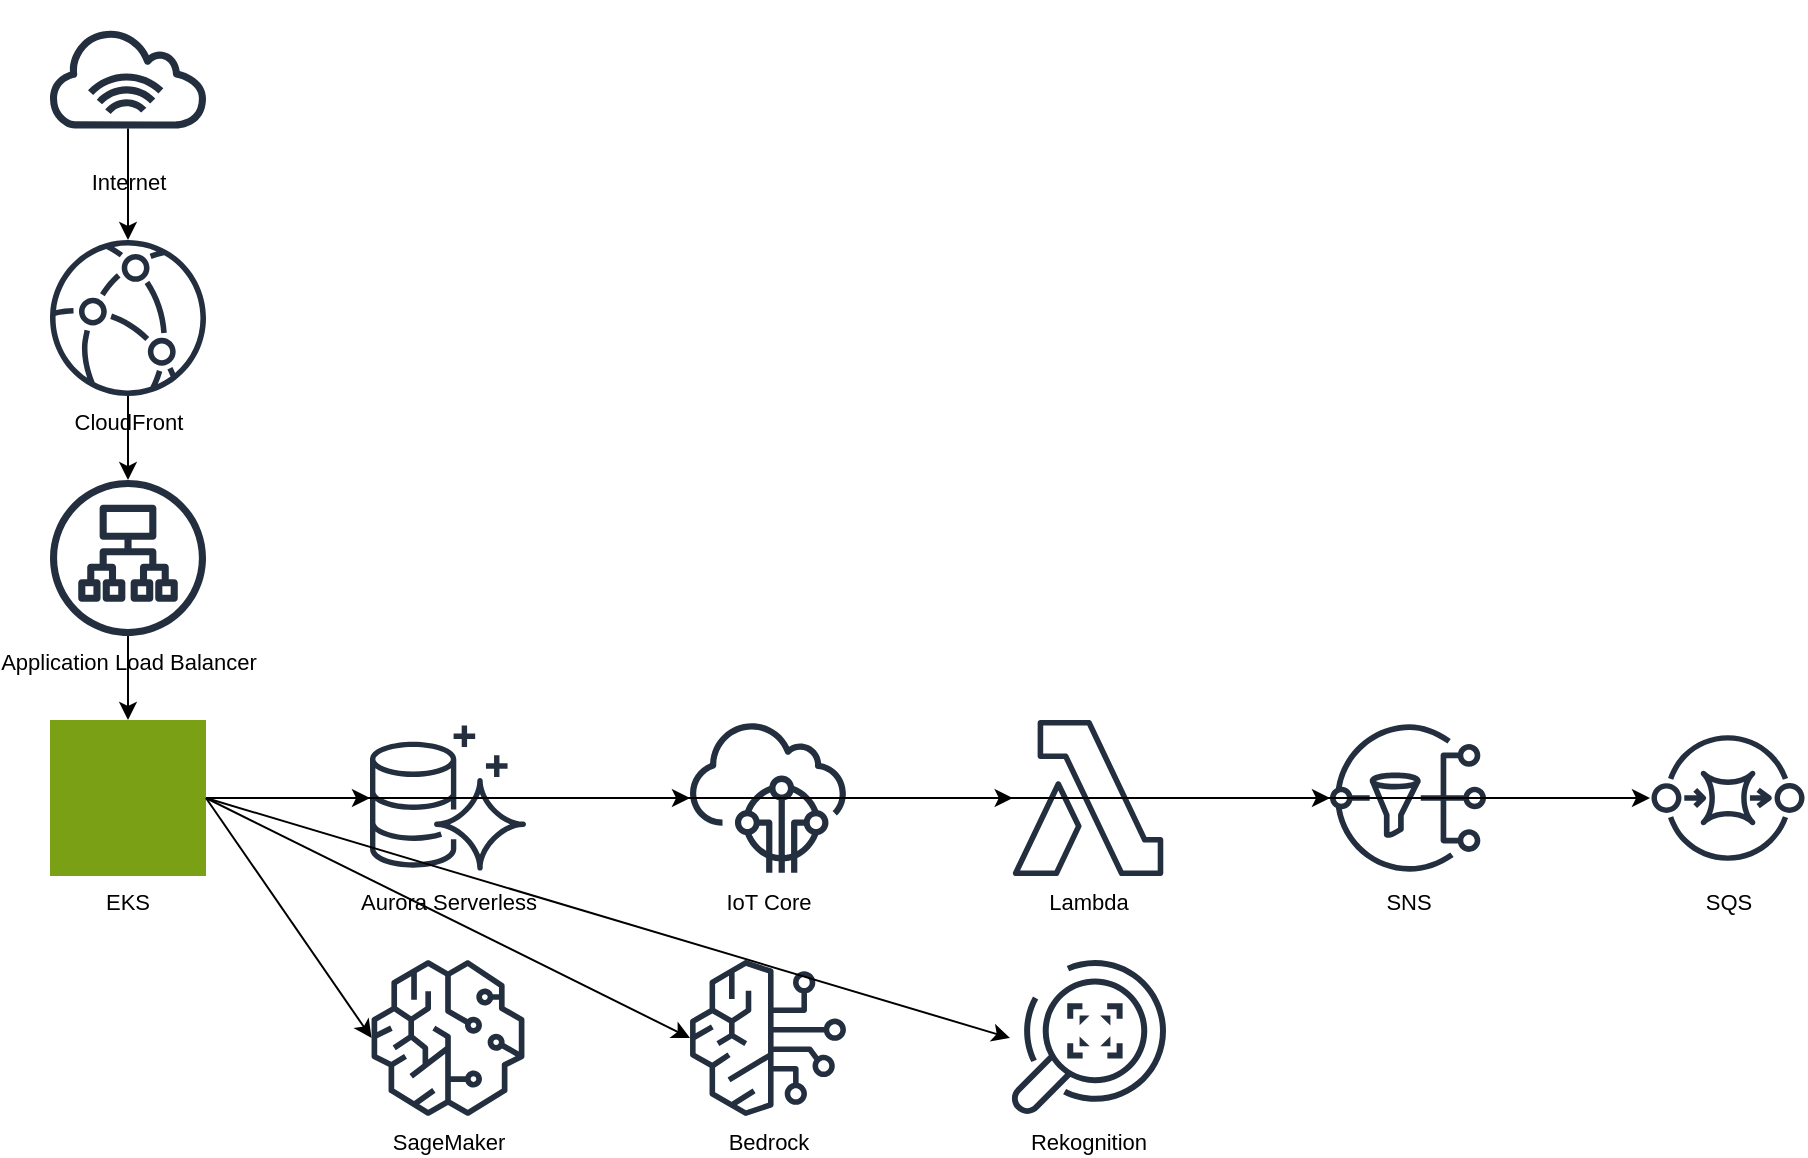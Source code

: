 <?xml version="1.0" encoding="UTF-8"?>
<mxfile version="21.7.5" type="device">
  <diagram id="cloud-topology" name="FarmTech Cloud Topology">
    <mxGraphModel dx="1422" dy="762" grid="1" gridSize="10" guides="1" tooltips="1" connect="1" arrows="1" fold="1" page="1" pageScale="1" pageWidth="1169" pageHeight="827" math="0" shadow="0">
      <root>
        <mxCell id="0"/>
        <mxCell id="1" parent="0"/>
        
        <!-- Internet -->
        <mxCell id="internet" value="Internet" style="shape=mxgraph.aws4.internet_alt1;html=1;dashed=0;fillColor=#232F3E;strokeColor=none;verticalLabelPosition=bottom;verticalAlign=top;align=center;html=1;fontSize=11;fontStyle=0;aspect=fixed;pointerEvents=1;" vertex="1" parent="1">
          <mxGeometry x="40" y="40" width="78" height="78" as="geometry"/>
        </mxCell>
        
        <!-- CloudFront -->
        <mxCell id="cloudfront" value="CloudFront" style="shape=mxgraph.aws4.cloudfront;html=1;dashed=0;fillColor=#232F3E;strokeColor=none;verticalLabelPosition=bottom;verticalAlign=top;align=center;html=1;fontSize=11;fontStyle=0;aspect=fixed;pointerEvents=1;" vertex="1" parent="1">
          <mxGeometry x="40" y="160" width="78" height="78" as="geometry"/>
        </mxCell>
        
        <!-- ALB -->
        <mxCell id="alb" value="Application Load Balancer" style="shape=mxgraph.aws4.application_load_balancer;html=1;dashed=0;fillColor=#232F3E;strokeColor=none;verticalLabelPosition=bottom;verticalAlign=top;align=center;html=1;fontSize=11;fontStyle=0;aspect=fixed;pointerEvents=1;" vertex="1" parent="1">
          <mxGeometry x="40" y="280" width="78" height="78" as="geometry"/>
        </mxCell>
        
        <!-- EKS -->
        <mxCell id="eks" value="EKS" style="shape=mxgraph.aws4.elastic_kubernetes_service;html=1;dashed=0;fillColor=#232F3E;strokeColor=none;verticalLabelPosition=bottom;verticalAlign=top;align=center;html=1;fontSize=11;fontStyle=0;aspect=fixed;pointerEvents=1;whiteSpace=wrap;fillColor=#7AA116;" vertex="1" parent="1">
          <mxGeometry x="40" y="400" width="78" height="78" as="geometry"/>
        </mxCell>
        
        <!-- Aurora -->
        <mxCell id="aurora" value="Aurora Serverless" style="shape=mxgraph.aws4.aurora;html=1;dashed=0;fillColor=#232F3E;strokeColor=none;verticalLabelPosition=bottom;verticalAlign=top;align=center;html=1;fontSize=11;fontStyle=0;aspect=fixed;pointerEvents=1;" vertex="1" parent="1">
          <mxGeometry x="200" y="400" width="78" height="78" as="geometry"/>
        </mxCell>
        
        <!-- IoT Core -->
        <mxCell id="iot" value="IoT Core" style="shape=mxgraph.aws4.iot_core;html=1;dashed=0;fillColor=#232F3E;strokeColor=none;verticalLabelPosition=bottom;verticalAlign=top;align=center;html=1;fontSize=11;fontStyle=0;aspect=fixed;pointerEvents=1;" vertex="1" parent="1">
          <mxGeometry x="360" y="400" width="78" height="78" as="geometry"/>
        </mxCell>
        
        <!-- Lambda -->
        <mxCell id="lambda" value="Lambda" style="shape=mxgraph.aws4.lambda;html=1;dashed=0;fillColor=#232F3E;strokeColor=none;verticalLabelPosition=bottom;verticalAlign=top;align=center;html=1;fontSize=11;fontStyle=0;aspect=fixed;pointerEvents=1;" vertex="1" parent="1">
          <mxGeometry x="520" y="400" width="78" height="78" as="geometry"/>
        </mxCell>
        
        <!-- SNS -->
        <mxCell id="sns" value="SNS" style="shape=mxgraph.aws4.sns;html=1;dashed=0;fillColor=#232F3E;strokeColor=none;verticalLabelPosition=bottom;verticalAlign=top;align=center;html=1;fontSize=11;fontStyle=0;aspect=fixed;pointerEvents=1;" vertex="1" parent="1">
          <mxGeometry x="680" y="400" width="78" height="78" as="geometry"/>
        </mxCell>
        
        <!-- SQS -->
        <mxCell id="sqs" value="SQS" style="shape=mxgraph.aws4.sqs;html=1;dashed=0;fillColor=#232F3E;strokeColor=none;verticalLabelPosition=bottom;verticalAlign=top;align=center;html=1;fontSize=11;fontStyle=0;aspect=fixed;pointerEvents=1;" vertex="1" parent="1">
          <mxGeometry x="840" y="400" width="78" height="78" as="geometry"/>
        </mxCell>
        
        <!-- SageMaker -->
        <mxCell id="sagemaker" value="SageMaker" style="shape=mxgraph.aws4.sagemaker;html=1;dashed=0;fillColor=#232F3E;strokeColor=none;verticalLabelPosition=bottom;verticalAlign=top;align=center;html=1;fontSize=11;fontStyle=0;aspect=fixed;pointerEvents=1;" vertex="1" parent="1">
          <mxGeometry x="200" y="520" width="78" height="78" as="geometry"/>
        </mxCell>
        
        <!-- Bedrock -->
        <mxCell id="bedrock" value="Bedrock" style="shape=mxgraph.aws4.bedrock;html=1;dashed=0;fillColor=#232F3E;strokeColor=none;verticalLabelPosition=bottom;verticalAlign=top;align=center;html=1;fontSize=11;fontStyle=0;aspect=fixed;pointerEvents=1;" vertex="1" parent="1">
          <mxGeometry x="360" y="520" width="78" height="78" as="geometry"/>
        </mxCell>
        
        <!-- Rekognition -->
        <mxCell id="rekognition" value="Rekognition" style="shape=mxgraph.aws4.rekognition;html=1;dashed=0;fillColor=#232F3E;strokeColor=none;verticalLabelPosition=bottom;verticalAlign=top;align=center;html=1;fontSize=11;fontStyle=0;aspect=fixed;pointerEvents=1;" vertex="1" parent="1">
          <mxGeometry x="520" y="520" width="78" height="78" as="geometry"/>
        </mxCell>
        
        <!-- Connections -->
        <mxCell id="conn1" value="" style="endArrow=classic;html=1;exitX=0.5;exitY=1;exitDx=0;exitDy=0;entryX=0.5;entryY=0;entryDx=0;entryDy=0;" edge="1" parent="1" source="internet" target="cloudfront">
          <mxGeometry width="50" height="50" relative="1" as="geometry"/>
        </mxCell>
        
        <mxCell id="conn2" value="" style="endArrow=classic;html=1;exitX=0.5;exitY=1;exitDx=0;exitDy=0;entryX=0.5;entryY=0;entryDx=0;entryDy=0;" edge="1" parent="1" source="cloudfront" target="alb">
          <mxGeometry width="50" height="50" relative="1" as="geometry"/>
        </mxCell>
        
        <mxCell id="conn3" value="" style="endArrow=classic;html=1;exitX=0.5;exitY=1;exitDx=0;exitDy=0;entryX=0.5;entryY=0;entryDx=0;entryDy=0;" edge="1" parent="1" source="alb" target="eks">
          <mxGeometry width="50" height="50" relative="1" as="geometry"/>
        </mxCell>
        
        <mxCell id="conn4" value="" style="endArrow=classic;html=1;exitX=1;exitY=0.5;exitDx=0;exitDy=0;entryX=0;entryY=0.5;entryDx=0;entryDy=0;" edge="1" parent="1" source="eks" target="aurora">
          <mxGeometry width="50" height="50" relative="1" as="geometry"/>
        </mxCell>
        
        <mxCell id="conn5" value="" style="endArrow=classic;html=1;exitX=1;exitY=0.5;exitDx=0;exitDy=0;entryX=0;entryY=0.5;entryDx=0;entryDy=0;" edge="1" parent="1" source="eks" target="iot">
          <mxGeometry width="50" height="50" relative="1" as="geometry"/>
        </mxCell>
        
        <mxCell id="conn6" value="" style="endArrow=classic;html=1;exitX=1;exitY=0.5;exitDx=0;exitDy=0;entryX=0;entryY=0.5;entryDx=0;entryDy=0;" edge="1" parent="1" source="eks" target="lambda">
          <mxGeometry width="50" height="50" relative="1" as="geometry"/>
        </mxCell>
        
        <mxCell id="conn7" value="" style="endArrow=classic;html=1;exitX=1;exitY=0.5;exitDx=0;exitDy=0;entryX=0;entryY=0.5;entryDx=0;entryDy=0;" edge="1" parent="1" source="eks" target="sns">
          <mxGeometry width="50" height="50" relative="1" as="geometry"/>
        </mxCell>
        
        <mxCell id="conn8" value="" style="endArrow=classic;html=1;exitX=1;exitY=0.5;exitDx=0;exitDy=0;entryX=0;entryY=0.5;entryDx=0;entryDy=0;" edge="1" parent="1" source="eks" target="sqs">
          <mxGeometry width="50" height="50" relative="1" as="geometry"/>
        </mxCell>
        
        <mxCell id="conn9" value="" style="endArrow=classic;html=1;exitX=1;exitY=0.5;exitDx=0;exitDy=0;entryX=0;entryY=0.5;entryDx=0;entryDy=0;" edge="1" parent="1" source="eks" target="sagemaker">
          <mxGeometry width="50" height="50" relative="1" as="geometry"/>
        </mxCell>
        
        <mxCell id="conn10" value="" style="endArrow=classic;html=1;exitX=1;exitY=0.5;exitDx=0;exitDy=0;entryX=0;entryY=0.5;entryDx=0;entryDy=0;" edge="1" parent="1" source="eks" target="bedrock">
          <mxGeometry width="50" height="50" relative="1" as="geometry"/>
        </mxCell>
        
        <mxCell id="conn11" value="" style="endArrow=classic;html=1;exitX=1;exitY=0.5;exitDx=0;exitDy=0;entryX=0;entryY=0.5;entryDx=0;entryDy=0;" edge="1" parent="1" source="eks" target="rekognition">
          <mxGeometry width="50" height="50" relative="1" as="geometry"/>
        </mxCell>
        
      </root>
    </mxGraphModel>
  </diagram>
</mxfile> 